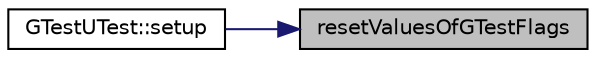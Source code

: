 digraph "resetValuesOfGTestFlags"
{
 // LATEX_PDF_SIZE
  edge [fontname="Helvetica",fontsize="10",labelfontname="Helvetica",labelfontsize="10"];
  node [fontname="Helvetica",fontsize="10",shape=record];
  rankdir="RL";
  Node1 [label="resetValuesOfGTestFlags",height=0.2,width=0.4,color="black", fillcolor="grey75", style="filled", fontcolor="black",tooltip=" "];
  Node1 -> Node2 [dir="back",color="midnightblue",fontsize="10",style="solid",fontname="Helvetica"];
  Node2 [label="GTestUTest::setup",height=0.2,width=0.4,color="black", fillcolor="white", style="filled",URL="$class_g_test_u_test.html#a4fc01d736fe50cf5b977f755b675f11d",tooltip=" "];
}
